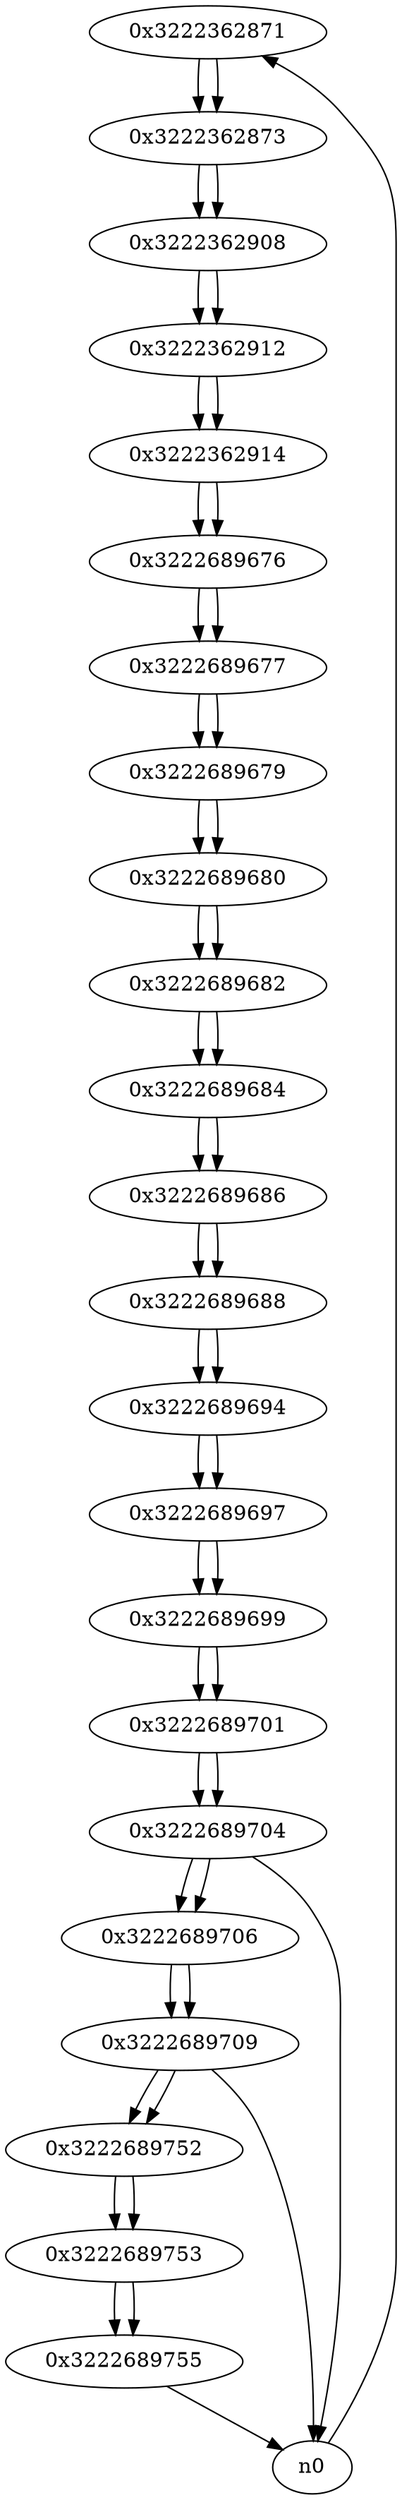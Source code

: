 digraph G{
/* nodes */
  n1 [label="0x3222362871"]
  n2 [label="0x3222362873"]
  n3 [label="0x3222362908"]
  n4 [label="0x3222362912"]
  n5 [label="0x3222362914"]
  n6 [label="0x3222689676"]
  n7 [label="0x3222689677"]
  n8 [label="0x3222689679"]
  n9 [label="0x3222689680"]
  n10 [label="0x3222689682"]
  n11 [label="0x3222689684"]
  n12 [label="0x3222689686"]
  n13 [label="0x3222689688"]
  n14 [label="0x3222689694"]
  n15 [label="0x3222689697"]
  n16 [label="0x3222689699"]
  n17 [label="0x3222689701"]
  n18 [label="0x3222689704"]
  n19 [label="0x3222689706"]
  n20 [label="0x3222689709"]
  n21 [label="0x3222689752"]
  n22 [label="0x3222689753"]
  n23 [label="0x3222689755"]
/* edges */
n1 -> n2;
n0 -> n1;
n2 -> n3;
n1 -> n2;
n3 -> n4;
n2 -> n3;
n4 -> n5;
n3 -> n4;
n5 -> n6;
n4 -> n5;
n6 -> n7;
n5 -> n6;
n7 -> n8;
n6 -> n7;
n8 -> n9;
n7 -> n8;
n9 -> n10;
n8 -> n9;
n10 -> n11;
n9 -> n10;
n11 -> n12;
n10 -> n11;
n12 -> n13;
n11 -> n12;
n13 -> n14;
n12 -> n13;
n14 -> n15;
n13 -> n14;
n15 -> n16;
n14 -> n15;
n16 -> n17;
n15 -> n16;
n17 -> n18;
n16 -> n17;
n18 -> n19;
n18 -> n0;
n17 -> n18;
n19 -> n20;
n18 -> n19;
n20 -> n21;
n20 -> n0;
n19 -> n20;
n21 -> n22;
n20 -> n21;
n22 -> n23;
n21 -> n22;
n23 -> n0;
n22 -> n23;
}
